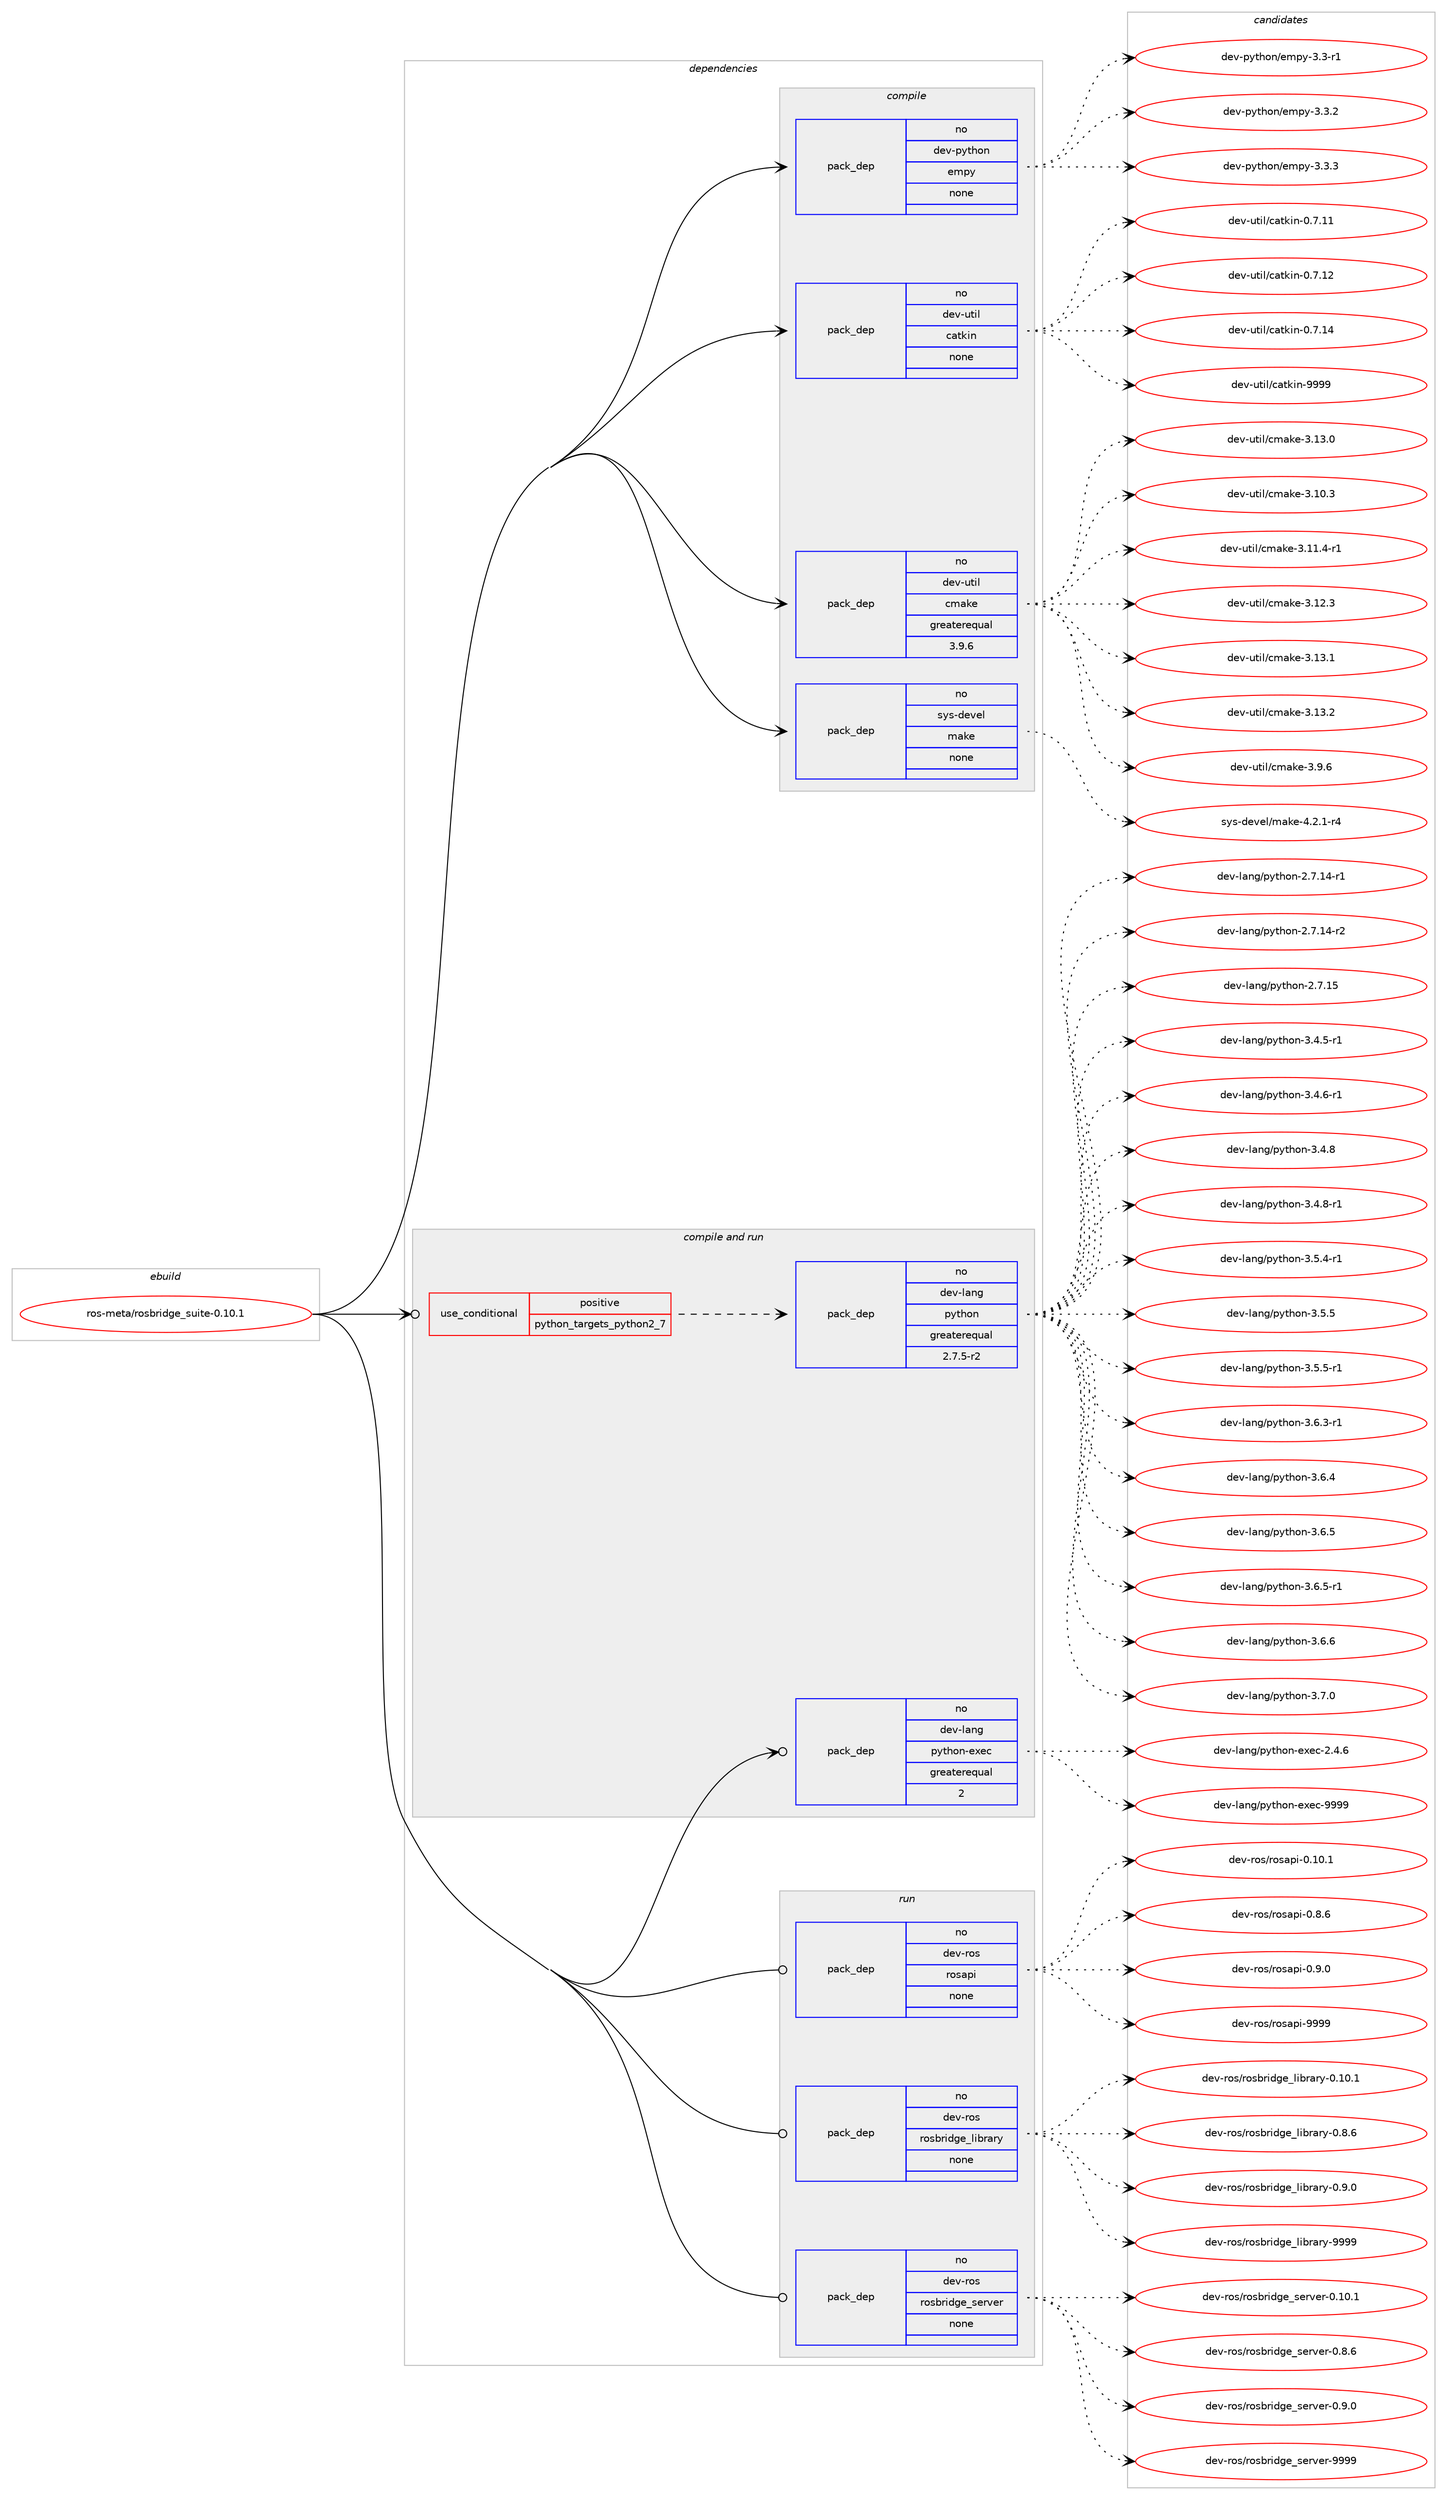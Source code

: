 digraph prolog {

# *************
# Graph options
# *************

newrank=true;
concentrate=true;
compound=true;
graph [rankdir=LR,fontname=Helvetica,fontsize=10,ranksep=1.5];#, ranksep=2.5, nodesep=0.2];
edge  [arrowhead=vee];
node  [fontname=Helvetica,fontsize=10];

# **********
# The ebuild
# **********

subgraph cluster_leftcol {
color=gray;
rank=same;
label=<<i>ebuild</i>>;
id [label="ros-meta/rosbridge_suite-0.10.1", color=red, width=4, href="../ros-meta/rosbridge_suite-0.10.1.svg"];
}

# ****************
# The dependencies
# ****************

subgraph cluster_midcol {
color=gray;
label=<<i>dependencies</i>>;
subgraph cluster_compile {
fillcolor="#eeeeee";
style=filled;
label=<<i>compile</i>>;
subgraph pack4218 {
dependency5402 [label=<<TABLE BORDER="0" CELLBORDER="1" CELLSPACING="0" CELLPADDING="4" WIDTH="220"><TR><TD ROWSPAN="6" CELLPADDING="30">pack_dep</TD></TR><TR><TD WIDTH="110">no</TD></TR><TR><TD>dev-python</TD></TR><TR><TD>empy</TD></TR><TR><TD>none</TD></TR><TR><TD></TD></TR></TABLE>>, shape=none, color=blue];
}
id:e -> dependency5402:w [weight=20,style="solid",arrowhead="vee"];
subgraph pack4219 {
dependency5403 [label=<<TABLE BORDER="0" CELLBORDER="1" CELLSPACING="0" CELLPADDING="4" WIDTH="220"><TR><TD ROWSPAN="6" CELLPADDING="30">pack_dep</TD></TR><TR><TD WIDTH="110">no</TD></TR><TR><TD>dev-util</TD></TR><TR><TD>catkin</TD></TR><TR><TD>none</TD></TR><TR><TD></TD></TR></TABLE>>, shape=none, color=blue];
}
id:e -> dependency5403:w [weight=20,style="solid",arrowhead="vee"];
subgraph pack4220 {
dependency5404 [label=<<TABLE BORDER="0" CELLBORDER="1" CELLSPACING="0" CELLPADDING="4" WIDTH="220"><TR><TD ROWSPAN="6" CELLPADDING="30">pack_dep</TD></TR><TR><TD WIDTH="110">no</TD></TR><TR><TD>dev-util</TD></TR><TR><TD>cmake</TD></TR><TR><TD>greaterequal</TD></TR><TR><TD>3.9.6</TD></TR></TABLE>>, shape=none, color=blue];
}
id:e -> dependency5404:w [weight=20,style="solid",arrowhead="vee"];
subgraph pack4221 {
dependency5405 [label=<<TABLE BORDER="0" CELLBORDER="1" CELLSPACING="0" CELLPADDING="4" WIDTH="220"><TR><TD ROWSPAN="6" CELLPADDING="30">pack_dep</TD></TR><TR><TD WIDTH="110">no</TD></TR><TR><TD>sys-devel</TD></TR><TR><TD>make</TD></TR><TR><TD>none</TD></TR><TR><TD></TD></TR></TABLE>>, shape=none, color=blue];
}
id:e -> dependency5405:w [weight=20,style="solid",arrowhead="vee"];
}
subgraph cluster_compileandrun {
fillcolor="#eeeeee";
style=filled;
label=<<i>compile and run</i>>;
subgraph cond1042 {
dependency5406 [label=<<TABLE BORDER="0" CELLBORDER="1" CELLSPACING="0" CELLPADDING="4"><TR><TD ROWSPAN="3" CELLPADDING="10">use_conditional</TD></TR><TR><TD>positive</TD></TR><TR><TD>python_targets_python2_7</TD></TR></TABLE>>, shape=none, color=red];
subgraph pack4222 {
dependency5407 [label=<<TABLE BORDER="0" CELLBORDER="1" CELLSPACING="0" CELLPADDING="4" WIDTH="220"><TR><TD ROWSPAN="6" CELLPADDING="30">pack_dep</TD></TR><TR><TD WIDTH="110">no</TD></TR><TR><TD>dev-lang</TD></TR><TR><TD>python</TD></TR><TR><TD>greaterequal</TD></TR><TR><TD>2.7.5-r2</TD></TR></TABLE>>, shape=none, color=blue];
}
dependency5406:e -> dependency5407:w [weight=20,style="dashed",arrowhead="vee"];
}
id:e -> dependency5406:w [weight=20,style="solid",arrowhead="odotvee"];
subgraph pack4223 {
dependency5408 [label=<<TABLE BORDER="0" CELLBORDER="1" CELLSPACING="0" CELLPADDING="4" WIDTH="220"><TR><TD ROWSPAN="6" CELLPADDING="30">pack_dep</TD></TR><TR><TD WIDTH="110">no</TD></TR><TR><TD>dev-lang</TD></TR><TR><TD>python-exec</TD></TR><TR><TD>greaterequal</TD></TR><TR><TD>2</TD></TR></TABLE>>, shape=none, color=blue];
}
id:e -> dependency5408:w [weight=20,style="solid",arrowhead="odotvee"];
}
subgraph cluster_run {
fillcolor="#eeeeee";
style=filled;
label=<<i>run</i>>;
subgraph pack4224 {
dependency5409 [label=<<TABLE BORDER="0" CELLBORDER="1" CELLSPACING="0" CELLPADDING="4" WIDTH="220"><TR><TD ROWSPAN="6" CELLPADDING="30">pack_dep</TD></TR><TR><TD WIDTH="110">no</TD></TR><TR><TD>dev-ros</TD></TR><TR><TD>rosapi</TD></TR><TR><TD>none</TD></TR><TR><TD></TD></TR></TABLE>>, shape=none, color=blue];
}
id:e -> dependency5409:w [weight=20,style="solid",arrowhead="odot"];
subgraph pack4225 {
dependency5410 [label=<<TABLE BORDER="0" CELLBORDER="1" CELLSPACING="0" CELLPADDING="4" WIDTH="220"><TR><TD ROWSPAN="6" CELLPADDING="30">pack_dep</TD></TR><TR><TD WIDTH="110">no</TD></TR><TR><TD>dev-ros</TD></TR><TR><TD>rosbridge_library</TD></TR><TR><TD>none</TD></TR><TR><TD></TD></TR></TABLE>>, shape=none, color=blue];
}
id:e -> dependency5410:w [weight=20,style="solid",arrowhead="odot"];
subgraph pack4226 {
dependency5411 [label=<<TABLE BORDER="0" CELLBORDER="1" CELLSPACING="0" CELLPADDING="4" WIDTH="220"><TR><TD ROWSPAN="6" CELLPADDING="30">pack_dep</TD></TR><TR><TD WIDTH="110">no</TD></TR><TR><TD>dev-ros</TD></TR><TR><TD>rosbridge_server</TD></TR><TR><TD>none</TD></TR><TR><TD></TD></TR></TABLE>>, shape=none, color=blue];
}
id:e -> dependency5411:w [weight=20,style="solid",arrowhead="odot"];
}
}

# **************
# The candidates
# **************

subgraph cluster_choices {
rank=same;
color=gray;
label=<<i>candidates</i>>;

subgraph choice4218 {
color=black;
nodesep=1;
choice1001011184511212111610411111047101109112121455146514511449 [label="dev-python/empy-3.3-r1", color=red, width=4,href="../dev-python/empy-3.3-r1.svg"];
choice1001011184511212111610411111047101109112121455146514650 [label="dev-python/empy-3.3.2", color=red, width=4,href="../dev-python/empy-3.3.2.svg"];
choice1001011184511212111610411111047101109112121455146514651 [label="dev-python/empy-3.3.3", color=red, width=4,href="../dev-python/empy-3.3.3.svg"];
dependency5402:e -> choice1001011184511212111610411111047101109112121455146514511449:w [style=dotted,weight="100"];
dependency5402:e -> choice1001011184511212111610411111047101109112121455146514650:w [style=dotted,weight="100"];
dependency5402:e -> choice1001011184511212111610411111047101109112121455146514651:w [style=dotted,weight="100"];
}
subgraph choice4219 {
color=black;
nodesep=1;
choice1001011184511711610510847999711610710511045484655464949 [label="dev-util/catkin-0.7.11", color=red, width=4,href="../dev-util/catkin-0.7.11.svg"];
choice1001011184511711610510847999711610710511045484655464950 [label="dev-util/catkin-0.7.12", color=red, width=4,href="../dev-util/catkin-0.7.12.svg"];
choice1001011184511711610510847999711610710511045484655464952 [label="dev-util/catkin-0.7.14", color=red, width=4,href="../dev-util/catkin-0.7.14.svg"];
choice100101118451171161051084799971161071051104557575757 [label="dev-util/catkin-9999", color=red, width=4,href="../dev-util/catkin-9999.svg"];
dependency5403:e -> choice1001011184511711610510847999711610710511045484655464949:w [style=dotted,weight="100"];
dependency5403:e -> choice1001011184511711610510847999711610710511045484655464950:w [style=dotted,weight="100"];
dependency5403:e -> choice1001011184511711610510847999711610710511045484655464952:w [style=dotted,weight="100"];
dependency5403:e -> choice100101118451171161051084799971161071051104557575757:w [style=dotted,weight="100"];
}
subgraph choice4220 {
color=black;
nodesep=1;
choice1001011184511711610510847991099710710145514649514648 [label="dev-util/cmake-3.13.0", color=red, width=4,href="../dev-util/cmake-3.13.0.svg"];
choice1001011184511711610510847991099710710145514649484651 [label="dev-util/cmake-3.10.3", color=red, width=4,href="../dev-util/cmake-3.10.3.svg"];
choice10010111845117116105108479910997107101455146494946524511449 [label="dev-util/cmake-3.11.4-r1", color=red, width=4,href="../dev-util/cmake-3.11.4-r1.svg"];
choice1001011184511711610510847991099710710145514649504651 [label="dev-util/cmake-3.12.3", color=red, width=4,href="../dev-util/cmake-3.12.3.svg"];
choice1001011184511711610510847991099710710145514649514649 [label="dev-util/cmake-3.13.1", color=red, width=4,href="../dev-util/cmake-3.13.1.svg"];
choice1001011184511711610510847991099710710145514649514650 [label="dev-util/cmake-3.13.2", color=red, width=4,href="../dev-util/cmake-3.13.2.svg"];
choice10010111845117116105108479910997107101455146574654 [label="dev-util/cmake-3.9.6", color=red, width=4,href="../dev-util/cmake-3.9.6.svg"];
dependency5404:e -> choice1001011184511711610510847991099710710145514649514648:w [style=dotted,weight="100"];
dependency5404:e -> choice1001011184511711610510847991099710710145514649484651:w [style=dotted,weight="100"];
dependency5404:e -> choice10010111845117116105108479910997107101455146494946524511449:w [style=dotted,weight="100"];
dependency5404:e -> choice1001011184511711610510847991099710710145514649504651:w [style=dotted,weight="100"];
dependency5404:e -> choice1001011184511711610510847991099710710145514649514649:w [style=dotted,weight="100"];
dependency5404:e -> choice1001011184511711610510847991099710710145514649514650:w [style=dotted,weight="100"];
dependency5404:e -> choice10010111845117116105108479910997107101455146574654:w [style=dotted,weight="100"];
}
subgraph choice4221 {
color=black;
nodesep=1;
choice1151211154510010111810110847109971071014552465046494511452 [label="sys-devel/make-4.2.1-r4", color=red, width=4,href="../sys-devel/make-4.2.1-r4.svg"];
dependency5405:e -> choice1151211154510010111810110847109971071014552465046494511452:w [style=dotted,weight="100"];
}
subgraph choice4222 {
color=black;
nodesep=1;
choice100101118451089711010347112121116104111110455046554649524511449 [label="dev-lang/python-2.7.14-r1", color=red, width=4,href="../dev-lang/python-2.7.14-r1.svg"];
choice100101118451089711010347112121116104111110455046554649524511450 [label="dev-lang/python-2.7.14-r2", color=red, width=4,href="../dev-lang/python-2.7.14-r2.svg"];
choice10010111845108971101034711212111610411111045504655464953 [label="dev-lang/python-2.7.15", color=red, width=4,href="../dev-lang/python-2.7.15.svg"];
choice1001011184510897110103471121211161041111104551465246534511449 [label="dev-lang/python-3.4.5-r1", color=red, width=4,href="../dev-lang/python-3.4.5-r1.svg"];
choice1001011184510897110103471121211161041111104551465246544511449 [label="dev-lang/python-3.4.6-r1", color=red, width=4,href="../dev-lang/python-3.4.6-r1.svg"];
choice100101118451089711010347112121116104111110455146524656 [label="dev-lang/python-3.4.8", color=red, width=4,href="../dev-lang/python-3.4.8.svg"];
choice1001011184510897110103471121211161041111104551465246564511449 [label="dev-lang/python-3.4.8-r1", color=red, width=4,href="../dev-lang/python-3.4.8-r1.svg"];
choice1001011184510897110103471121211161041111104551465346524511449 [label="dev-lang/python-3.5.4-r1", color=red, width=4,href="../dev-lang/python-3.5.4-r1.svg"];
choice100101118451089711010347112121116104111110455146534653 [label="dev-lang/python-3.5.5", color=red, width=4,href="../dev-lang/python-3.5.5.svg"];
choice1001011184510897110103471121211161041111104551465346534511449 [label="dev-lang/python-3.5.5-r1", color=red, width=4,href="../dev-lang/python-3.5.5-r1.svg"];
choice1001011184510897110103471121211161041111104551465446514511449 [label="dev-lang/python-3.6.3-r1", color=red, width=4,href="../dev-lang/python-3.6.3-r1.svg"];
choice100101118451089711010347112121116104111110455146544652 [label="dev-lang/python-3.6.4", color=red, width=4,href="../dev-lang/python-3.6.4.svg"];
choice100101118451089711010347112121116104111110455146544653 [label="dev-lang/python-3.6.5", color=red, width=4,href="../dev-lang/python-3.6.5.svg"];
choice1001011184510897110103471121211161041111104551465446534511449 [label="dev-lang/python-3.6.5-r1", color=red, width=4,href="../dev-lang/python-3.6.5-r1.svg"];
choice100101118451089711010347112121116104111110455146544654 [label="dev-lang/python-3.6.6", color=red, width=4,href="../dev-lang/python-3.6.6.svg"];
choice100101118451089711010347112121116104111110455146554648 [label="dev-lang/python-3.7.0", color=red, width=4,href="../dev-lang/python-3.7.0.svg"];
dependency5407:e -> choice100101118451089711010347112121116104111110455046554649524511449:w [style=dotted,weight="100"];
dependency5407:e -> choice100101118451089711010347112121116104111110455046554649524511450:w [style=dotted,weight="100"];
dependency5407:e -> choice10010111845108971101034711212111610411111045504655464953:w [style=dotted,weight="100"];
dependency5407:e -> choice1001011184510897110103471121211161041111104551465246534511449:w [style=dotted,weight="100"];
dependency5407:e -> choice1001011184510897110103471121211161041111104551465246544511449:w [style=dotted,weight="100"];
dependency5407:e -> choice100101118451089711010347112121116104111110455146524656:w [style=dotted,weight="100"];
dependency5407:e -> choice1001011184510897110103471121211161041111104551465246564511449:w [style=dotted,weight="100"];
dependency5407:e -> choice1001011184510897110103471121211161041111104551465346524511449:w [style=dotted,weight="100"];
dependency5407:e -> choice100101118451089711010347112121116104111110455146534653:w [style=dotted,weight="100"];
dependency5407:e -> choice1001011184510897110103471121211161041111104551465346534511449:w [style=dotted,weight="100"];
dependency5407:e -> choice1001011184510897110103471121211161041111104551465446514511449:w [style=dotted,weight="100"];
dependency5407:e -> choice100101118451089711010347112121116104111110455146544652:w [style=dotted,weight="100"];
dependency5407:e -> choice100101118451089711010347112121116104111110455146544653:w [style=dotted,weight="100"];
dependency5407:e -> choice1001011184510897110103471121211161041111104551465446534511449:w [style=dotted,weight="100"];
dependency5407:e -> choice100101118451089711010347112121116104111110455146544654:w [style=dotted,weight="100"];
dependency5407:e -> choice100101118451089711010347112121116104111110455146554648:w [style=dotted,weight="100"];
}
subgraph choice4223 {
color=black;
nodesep=1;
choice1001011184510897110103471121211161041111104510112010199455046524654 [label="dev-lang/python-exec-2.4.6", color=red, width=4,href="../dev-lang/python-exec-2.4.6.svg"];
choice10010111845108971101034711212111610411111045101120101994557575757 [label="dev-lang/python-exec-9999", color=red, width=4,href="../dev-lang/python-exec-9999.svg"];
dependency5408:e -> choice1001011184510897110103471121211161041111104510112010199455046524654:w [style=dotted,weight="100"];
dependency5408:e -> choice10010111845108971101034711212111610411111045101120101994557575757:w [style=dotted,weight="100"];
}
subgraph choice4224 {
color=black;
nodesep=1;
choice10010111845114111115471141111159711210545484649484649 [label="dev-ros/rosapi-0.10.1", color=red, width=4,href="../dev-ros/rosapi-0.10.1.svg"];
choice100101118451141111154711411111597112105454846564654 [label="dev-ros/rosapi-0.8.6", color=red, width=4,href="../dev-ros/rosapi-0.8.6.svg"];
choice100101118451141111154711411111597112105454846574648 [label="dev-ros/rosapi-0.9.0", color=red, width=4,href="../dev-ros/rosapi-0.9.0.svg"];
choice1001011184511411111547114111115971121054557575757 [label="dev-ros/rosapi-9999", color=red, width=4,href="../dev-ros/rosapi-9999.svg"];
dependency5409:e -> choice10010111845114111115471141111159711210545484649484649:w [style=dotted,weight="100"];
dependency5409:e -> choice100101118451141111154711411111597112105454846564654:w [style=dotted,weight="100"];
dependency5409:e -> choice100101118451141111154711411111597112105454846574648:w [style=dotted,weight="100"];
dependency5409:e -> choice1001011184511411111547114111115971121054557575757:w [style=dotted,weight="100"];
}
subgraph choice4225 {
color=black;
nodesep=1;
choice10010111845114111115471141111159811410510010310195108105981149711412145484649484649 [label="dev-ros/rosbridge_library-0.10.1", color=red, width=4,href="../dev-ros/rosbridge_library-0.10.1.svg"];
choice100101118451141111154711411111598114105100103101951081059811497114121454846564654 [label="dev-ros/rosbridge_library-0.8.6", color=red, width=4,href="../dev-ros/rosbridge_library-0.8.6.svg"];
choice100101118451141111154711411111598114105100103101951081059811497114121454846574648 [label="dev-ros/rosbridge_library-0.9.0", color=red, width=4,href="../dev-ros/rosbridge_library-0.9.0.svg"];
choice1001011184511411111547114111115981141051001031019510810598114971141214557575757 [label="dev-ros/rosbridge_library-9999", color=red, width=4,href="../dev-ros/rosbridge_library-9999.svg"];
dependency5410:e -> choice10010111845114111115471141111159811410510010310195108105981149711412145484649484649:w [style=dotted,weight="100"];
dependency5410:e -> choice100101118451141111154711411111598114105100103101951081059811497114121454846564654:w [style=dotted,weight="100"];
dependency5410:e -> choice100101118451141111154711411111598114105100103101951081059811497114121454846574648:w [style=dotted,weight="100"];
dependency5410:e -> choice1001011184511411111547114111115981141051001031019510810598114971141214557575757:w [style=dotted,weight="100"];
}
subgraph choice4226 {
color=black;
nodesep=1;
choice1001011184511411111547114111115981141051001031019511510111411810111445484649484649 [label="dev-ros/rosbridge_server-0.10.1", color=red, width=4,href="../dev-ros/rosbridge_server-0.10.1.svg"];
choice10010111845114111115471141111159811410510010310195115101114118101114454846564654 [label="dev-ros/rosbridge_server-0.8.6", color=red, width=4,href="../dev-ros/rosbridge_server-0.8.6.svg"];
choice10010111845114111115471141111159811410510010310195115101114118101114454846574648 [label="dev-ros/rosbridge_server-0.9.0", color=red, width=4,href="../dev-ros/rosbridge_server-0.9.0.svg"];
choice100101118451141111154711411111598114105100103101951151011141181011144557575757 [label="dev-ros/rosbridge_server-9999", color=red, width=4,href="../dev-ros/rosbridge_server-9999.svg"];
dependency5411:e -> choice1001011184511411111547114111115981141051001031019511510111411810111445484649484649:w [style=dotted,weight="100"];
dependency5411:e -> choice10010111845114111115471141111159811410510010310195115101114118101114454846564654:w [style=dotted,weight="100"];
dependency5411:e -> choice10010111845114111115471141111159811410510010310195115101114118101114454846574648:w [style=dotted,weight="100"];
dependency5411:e -> choice100101118451141111154711411111598114105100103101951151011141181011144557575757:w [style=dotted,weight="100"];
}
}

}

